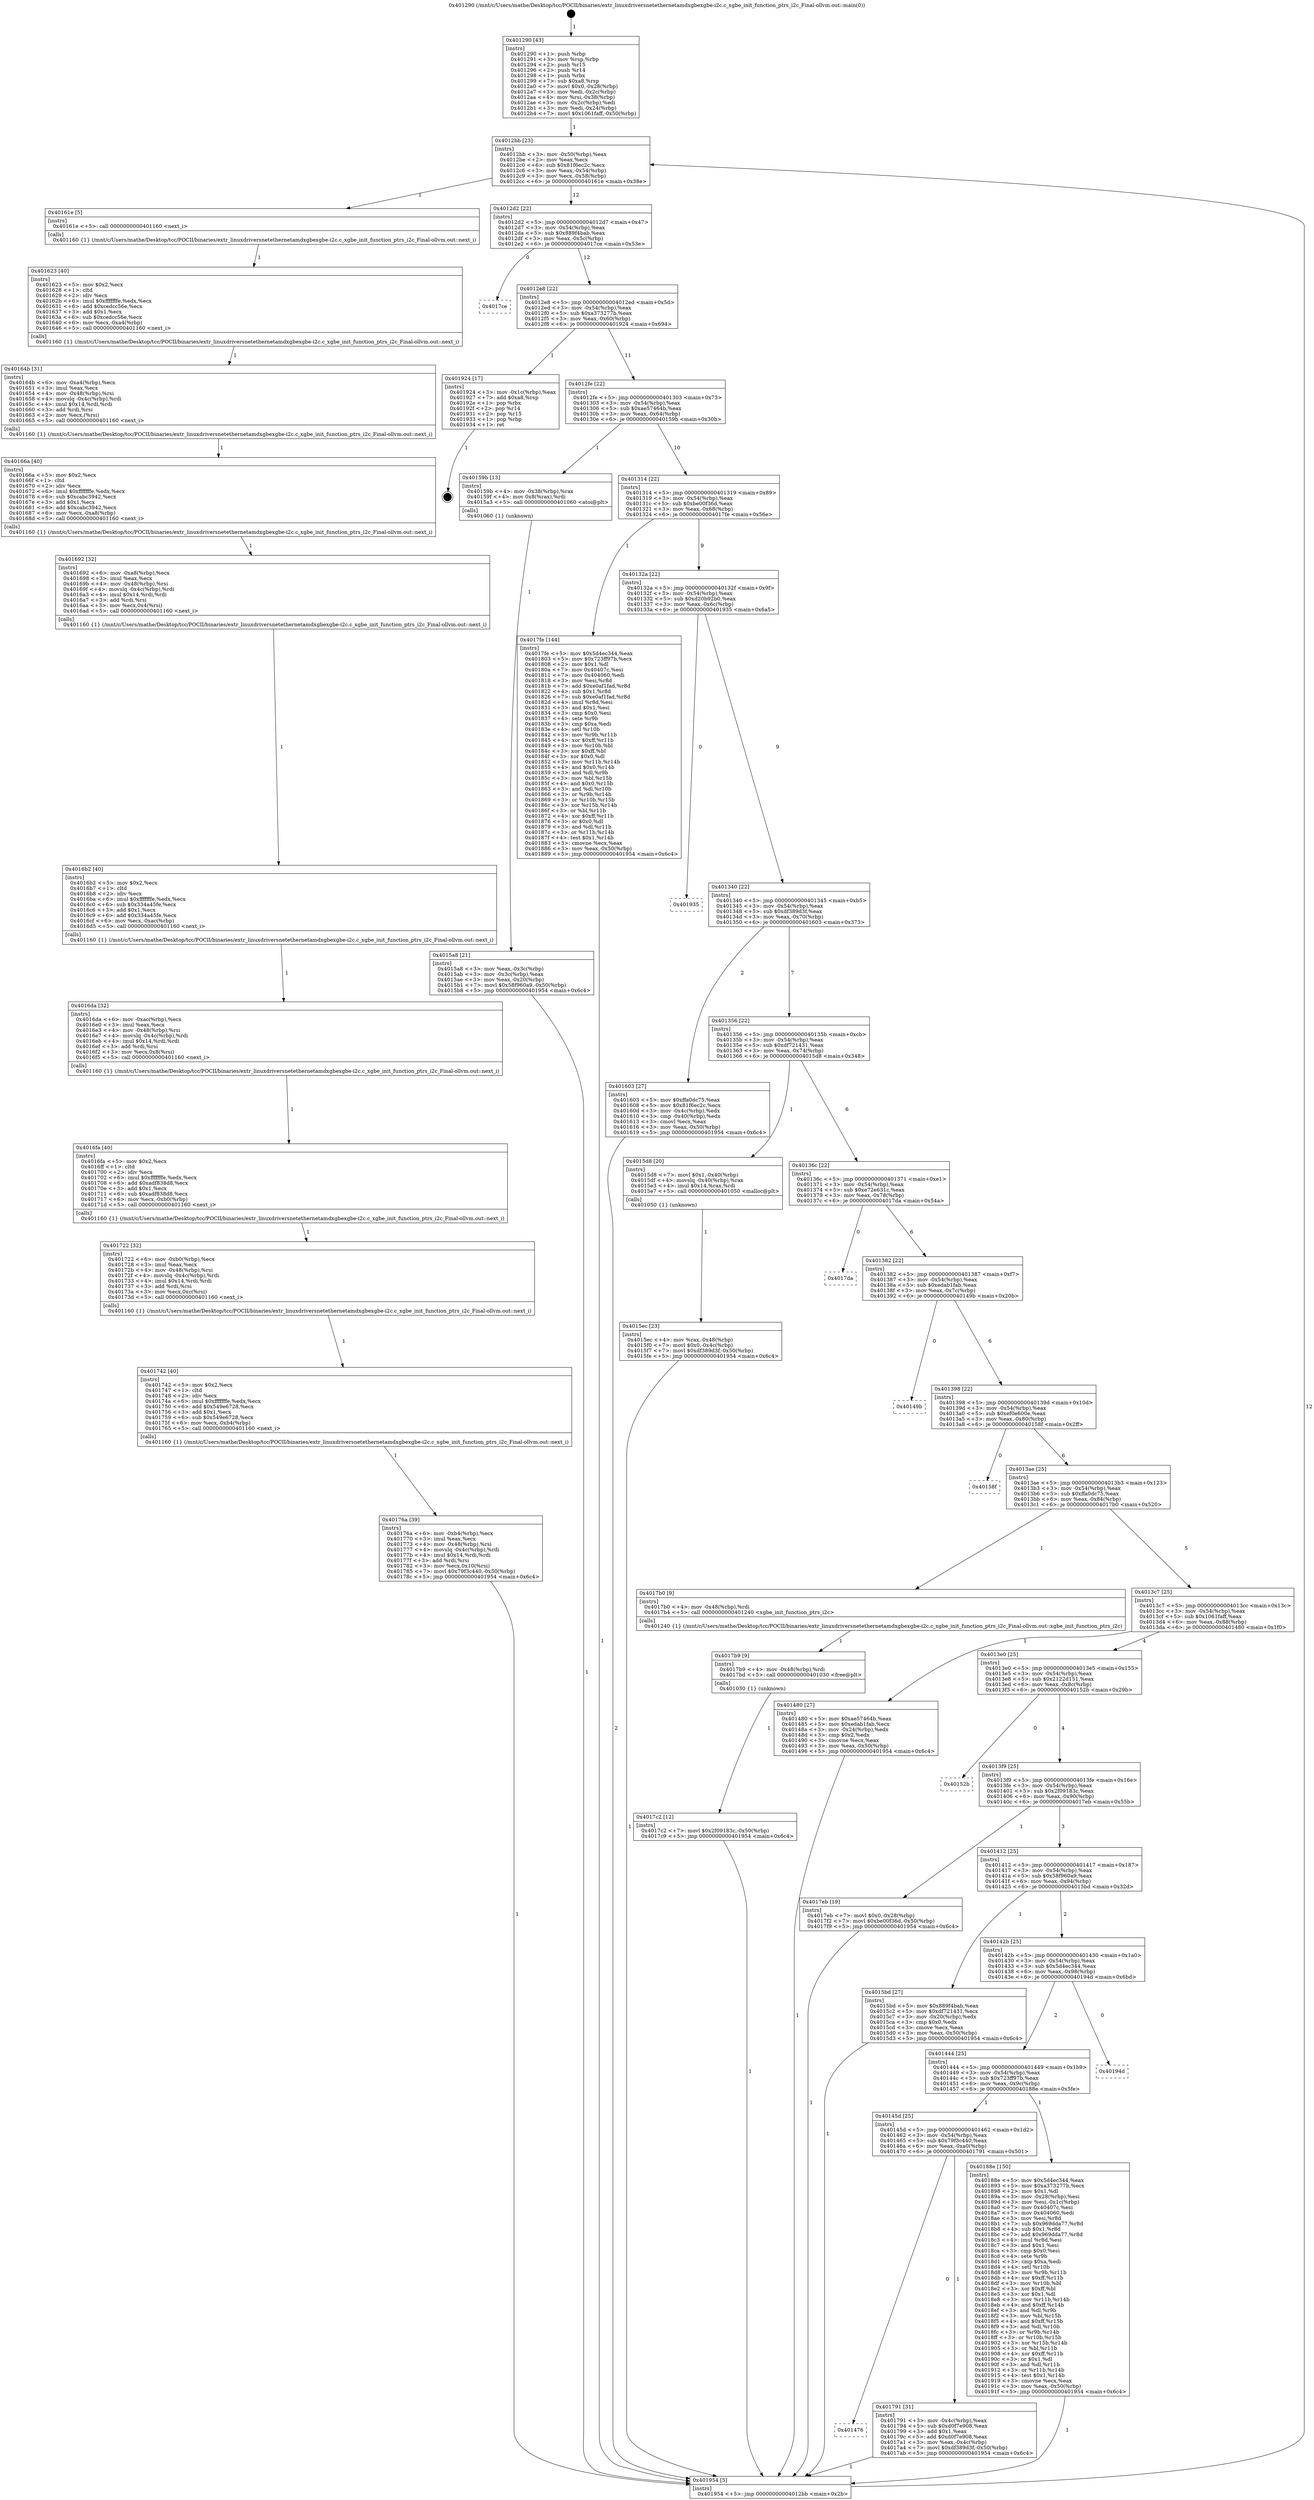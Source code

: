 digraph "0x401290" {
  label = "0x401290 (/mnt/c/Users/mathe/Desktop/tcc/POCII/binaries/extr_linuxdriversnetethernetamdxgbexgbe-i2c.c_xgbe_init_function_ptrs_i2c_Final-ollvm.out::main(0))"
  labelloc = "t"
  node[shape=record]

  Entry [label="",width=0.3,height=0.3,shape=circle,fillcolor=black,style=filled]
  "0x4012bb" [label="{
     0x4012bb [23]\l
     | [instrs]\l
     &nbsp;&nbsp;0x4012bb \<+3\>: mov -0x50(%rbp),%eax\l
     &nbsp;&nbsp;0x4012be \<+2\>: mov %eax,%ecx\l
     &nbsp;&nbsp;0x4012c0 \<+6\>: sub $0x81f6ec2c,%ecx\l
     &nbsp;&nbsp;0x4012c6 \<+3\>: mov %eax,-0x54(%rbp)\l
     &nbsp;&nbsp;0x4012c9 \<+3\>: mov %ecx,-0x58(%rbp)\l
     &nbsp;&nbsp;0x4012cc \<+6\>: je 000000000040161e \<main+0x38e\>\l
  }"]
  "0x40161e" [label="{
     0x40161e [5]\l
     | [instrs]\l
     &nbsp;&nbsp;0x40161e \<+5\>: call 0000000000401160 \<next_i\>\l
     | [calls]\l
     &nbsp;&nbsp;0x401160 \{1\} (/mnt/c/Users/mathe/Desktop/tcc/POCII/binaries/extr_linuxdriversnetethernetamdxgbexgbe-i2c.c_xgbe_init_function_ptrs_i2c_Final-ollvm.out::next_i)\l
  }"]
  "0x4012d2" [label="{
     0x4012d2 [22]\l
     | [instrs]\l
     &nbsp;&nbsp;0x4012d2 \<+5\>: jmp 00000000004012d7 \<main+0x47\>\l
     &nbsp;&nbsp;0x4012d7 \<+3\>: mov -0x54(%rbp),%eax\l
     &nbsp;&nbsp;0x4012da \<+5\>: sub $0x889f4bab,%eax\l
     &nbsp;&nbsp;0x4012df \<+3\>: mov %eax,-0x5c(%rbp)\l
     &nbsp;&nbsp;0x4012e2 \<+6\>: je 00000000004017ce \<main+0x53e\>\l
  }"]
  Exit [label="",width=0.3,height=0.3,shape=circle,fillcolor=black,style=filled,peripheries=2]
  "0x4017ce" [label="{
     0x4017ce\l
  }", style=dashed]
  "0x4012e8" [label="{
     0x4012e8 [22]\l
     | [instrs]\l
     &nbsp;&nbsp;0x4012e8 \<+5\>: jmp 00000000004012ed \<main+0x5d\>\l
     &nbsp;&nbsp;0x4012ed \<+3\>: mov -0x54(%rbp),%eax\l
     &nbsp;&nbsp;0x4012f0 \<+5\>: sub $0xa373277b,%eax\l
     &nbsp;&nbsp;0x4012f5 \<+3\>: mov %eax,-0x60(%rbp)\l
     &nbsp;&nbsp;0x4012f8 \<+6\>: je 0000000000401924 \<main+0x694\>\l
  }"]
  "0x4017c2" [label="{
     0x4017c2 [12]\l
     | [instrs]\l
     &nbsp;&nbsp;0x4017c2 \<+7\>: movl $0x2f09183c,-0x50(%rbp)\l
     &nbsp;&nbsp;0x4017c9 \<+5\>: jmp 0000000000401954 \<main+0x6c4\>\l
  }"]
  "0x401924" [label="{
     0x401924 [17]\l
     | [instrs]\l
     &nbsp;&nbsp;0x401924 \<+3\>: mov -0x1c(%rbp),%eax\l
     &nbsp;&nbsp;0x401927 \<+7\>: add $0xa8,%rsp\l
     &nbsp;&nbsp;0x40192e \<+1\>: pop %rbx\l
     &nbsp;&nbsp;0x40192f \<+2\>: pop %r14\l
     &nbsp;&nbsp;0x401931 \<+2\>: pop %r15\l
     &nbsp;&nbsp;0x401933 \<+1\>: pop %rbp\l
     &nbsp;&nbsp;0x401934 \<+1\>: ret\l
  }"]
  "0x4012fe" [label="{
     0x4012fe [22]\l
     | [instrs]\l
     &nbsp;&nbsp;0x4012fe \<+5\>: jmp 0000000000401303 \<main+0x73\>\l
     &nbsp;&nbsp;0x401303 \<+3\>: mov -0x54(%rbp),%eax\l
     &nbsp;&nbsp;0x401306 \<+5\>: sub $0xae57464b,%eax\l
     &nbsp;&nbsp;0x40130b \<+3\>: mov %eax,-0x64(%rbp)\l
     &nbsp;&nbsp;0x40130e \<+6\>: je 000000000040159b \<main+0x30b\>\l
  }"]
  "0x4017b9" [label="{
     0x4017b9 [9]\l
     | [instrs]\l
     &nbsp;&nbsp;0x4017b9 \<+4\>: mov -0x48(%rbp),%rdi\l
     &nbsp;&nbsp;0x4017bd \<+5\>: call 0000000000401030 \<free@plt\>\l
     | [calls]\l
     &nbsp;&nbsp;0x401030 \{1\} (unknown)\l
  }"]
  "0x40159b" [label="{
     0x40159b [13]\l
     | [instrs]\l
     &nbsp;&nbsp;0x40159b \<+4\>: mov -0x38(%rbp),%rax\l
     &nbsp;&nbsp;0x40159f \<+4\>: mov 0x8(%rax),%rdi\l
     &nbsp;&nbsp;0x4015a3 \<+5\>: call 0000000000401060 \<atoi@plt\>\l
     | [calls]\l
     &nbsp;&nbsp;0x401060 \{1\} (unknown)\l
  }"]
  "0x401314" [label="{
     0x401314 [22]\l
     | [instrs]\l
     &nbsp;&nbsp;0x401314 \<+5\>: jmp 0000000000401319 \<main+0x89\>\l
     &nbsp;&nbsp;0x401319 \<+3\>: mov -0x54(%rbp),%eax\l
     &nbsp;&nbsp;0x40131c \<+5\>: sub $0xbe00f36d,%eax\l
     &nbsp;&nbsp;0x401321 \<+3\>: mov %eax,-0x68(%rbp)\l
     &nbsp;&nbsp;0x401324 \<+6\>: je 00000000004017fe \<main+0x56e\>\l
  }"]
  "0x401476" [label="{
     0x401476\l
  }", style=dashed]
  "0x4017fe" [label="{
     0x4017fe [144]\l
     | [instrs]\l
     &nbsp;&nbsp;0x4017fe \<+5\>: mov $0x5d4ec344,%eax\l
     &nbsp;&nbsp;0x401803 \<+5\>: mov $0x723ff97b,%ecx\l
     &nbsp;&nbsp;0x401808 \<+2\>: mov $0x1,%dl\l
     &nbsp;&nbsp;0x40180a \<+7\>: mov 0x40407c,%esi\l
     &nbsp;&nbsp;0x401811 \<+7\>: mov 0x404060,%edi\l
     &nbsp;&nbsp;0x401818 \<+3\>: mov %esi,%r8d\l
     &nbsp;&nbsp;0x40181b \<+7\>: add $0xe0af1fad,%r8d\l
     &nbsp;&nbsp;0x401822 \<+4\>: sub $0x1,%r8d\l
     &nbsp;&nbsp;0x401826 \<+7\>: sub $0xe0af1fad,%r8d\l
     &nbsp;&nbsp;0x40182d \<+4\>: imul %r8d,%esi\l
     &nbsp;&nbsp;0x401831 \<+3\>: and $0x1,%esi\l
     &nbsp;&nbsp;0x401834 \<+3\>: cmp $0x0,%esi\l
     &nbsp;&nbsp;0x401837 \<+4\>: sete %r9b\l
     &nbsp;&nbsp;0x40183b \<+3\>: cmp $0xa,%edi\l
     &nbsp;&nbsp;0x40183e \<+4\>: setl %r10b\l
     &nbsp;&nbsp;0x401842 \<+3\>: mov %r9b,%r11b\l
     &nbsp;&nbsp;0x401845 \<+4\>: xor $0xff,%r11b\l
     &nbsp;&nbsp;0x401849 \<+3\>: mov %r10b,%bl\l
     &nbsp;&nbsp;0x40184c \<+3\>: xor $0xff,%bl\l
     &nbsp;&nbsp;0x40184f \<+3\>: xor $0x0,%dl\l
     &nbsp;&nbsp;0x401852 \<+3\>: mov %r11b,%r14b\l
     &nbsp;&nbsp;0x401855 \<+4\>: and $0x0,%r14b\l
     &nbsp;&nbsp;0x401859 \<+3\>: and %dl,%r9b\l
     &nbsp;&nbsp;0x40185c \<+3\>: mov %bl,%r15b\l
     &nbsp;&nbsp;0x40185f \<+4\>: and $0x0,%r15b\l
     &nbsp;&nbsp;0x401863 \<+3\>: and %dl,%r10b\l
     &nbsp;&nbsp;0x401866 \<+3\>: or %r9b,%r14b\l
     &nbsp;&nbsp;0x401869 \<+3\>: or %r10b,%r15b\l
     &nbsp;&nbsp;0x40186c \<+3\>: xor %r15b,%r14b\l
     &nbsp;&nbsp;0x40186f \<+3\>: or %bl,%r11b\l
     &nbsp;&nbsp;0x401872 \<+4\>: xor $0xff,%r11b\l
     &nbsp;&nbsp;0x401876 \<+3\>: or $0x0,%dl\l
     &nbsp;&nbsp;0x401879 \<+3\>: and %dl,%r11b\l
     &nbsp;&nbsp;0x40187c \<+3\>: or %r11b,%r14b\l
     &nbsp;&nbsp;0x40187f \<+4\>: test $0x1,%r14b\l
     &nbsp;&nbsp;0x401883 \<+3\>: cmovne %ecx,%eax\l
     &nbsp;&nbsp;0x401886 \<+3\>: mov %eax,-0x50(%rbp)\l
     &nbsp;&nbsp;0x401889 \<+5\>: jmp 0000000000401954 \<main+0x6c4\>\l
  }"]
  "0x40132a" [label="{
     0x40132a [22]\l
     | [instrs]\l
     &nbsp;&nbsp;0x40132a \<+5\>: jmp 000000000040132f \<main+0x9f\>\l
     &nbsp;&nbsp;0x40132f \<+3\>: mov -0x54(%rbp),%eax\l
     &nbsp;&nbsp;0x401332 \<+5\>: sub $0xd20b92b0,%eax\l
     &nbsp;&nbsp;0x401337 \<+3\>: mov %eax,-0x6c(%rbp)\l
     &nbsp;&nbsp;0x40133a \<+6\>: je 0000000000401935 \<main+0x6a5\>\l
  }"]
  "0x401791" [label="{
     0x401791 [31]\l
     | [instrs]\l
     &nbsp;&nbsp;0x401791 \<+3\>: mov -0x4c(%rbp),%eax\l
     &nbsp;&nbsp;0x401794 \<+5\>: sub $0xd0f7e908,%eax\l
     &nbsp;&nbsp;0x401799 \<+3\>: add $0x1,%eax\l
     &nbsp;&nbsp;0x40179c \<+5\>: add $0xd0f7e908,%eax\l
     &nbsp;&nbsp;0x4017a1 \<+3\>: mov %eax,-0x4c(%rbp)\l
     &nbsp;&nbsp;0x4017a4 \<+7\>: movl $0xdf389d3f,-0x50(%rbp)\l
     &nbsp;&nbsp;0x4017ab \<+5\>: jmp 0000000000401954 \<main+0x6c4\>\l
  }"]
  "0x401935" [label="{
     0x401935\l
  }", style=dashed]
  "0x401340" [label="{
     0x401340 [22]\l
     | [instrs]\l
     &nbsp;&nbsp;0x401340 \<+5\>: jmp 0000000000401345 \<main+0xb5\>\l
     &nbsp;&nbsp;0x401345 \<+3\>: mov -0x54(%rbp),%eax\l
     &nbsp;&nbsp;0x401348 \<+5\>: sub $0xdf389d3f,%eax\l
     &nbsp;&nbsp;0x40134d \<+3\>: mov %eax,-0x70(%rbp)\l
     &nbsp;&nbsp;0x401350 \<+6\>: je 0000000000401603 \<main+0x373\>\l
  }"]
  "0x40145d" [label="{
     0x40145d [25]\l
     | [instrs]\l
     &nbsp;&nbsp;0x40145d \<+5\>: jmp 0000000000401462 \<main+0x1d2\>\l
     &nbsp;&nbsp;0x401462 \<+3\>: mov -0x54(%rbp),%eax\l
     &nbsp;&nbsp;0x401465 \<+5\>: sub $0x79f3c440,%eax\l
     &nbsp;&nbsp;0x40146a \<+6\>: mov %eax,-0xa0(%rbp)\l
     &nbsp;&nbsp;0x401470 \<+6\>: je 0000000000401791 \<main+0x501\>\l
  }"]
  "0x401603" [label="{
     0x401603 [27]\l
     | [instrs]\l
     &nbsp;&nbsp;0x401603 \<+5\>: mov $0xffa0dc75,%eax\l
     &nbsp;&nbsp;0x401608 \<+5\>: mov $0x81f6ec2c,%ecx\l
     &nbsp;&nbsp;0x40160d \<+3\>: mov -0x4c(%rbp),%edx\l
     &nbsp;&nbsp;0x401610 \<+3\>: cmp -0x40(%rbp),%edx\l
     &nbsp;&nbsp;0x401613 \<+3\>: cmovl %ecx,%eax\l
     &nbsp;&nbsp;0x401616 \<+3\>: mov %eax,-0x50(%rbp)\l
     &nbsp;&nbsp;0x401619 \<+5\>: jmp 0000000000401954 \<main+0x6c4\>\l
  }"]
  "0x401356" [label="{
     0x401356 [22]\l
     | [instrs]\l
     &nbsp;&nbsp;0x401356 \<+5\>: jmp 000000000040135b \<main+0xcb\>\l
     &nbsp;&nbsp;0x40135b \<+3\>: mov -0x54(%rbp),%eax\l
     &nbsp;&nbsp;0x40135e \<+5\>: sub $0xdf721431,%eax\l
     &nbsp;&nbsp;0x401363 \<+3\>: mov %eax,-0x74(%rbp)\l
     &nbsp;&nbsp;0x401366 \<+6\>: je 00000000004015d8 \<main+0x348\>\l
  }"]
  "0x40188e" [label="{
     0x40188e [150]\l
     | [instrs]\l
     &nbsp;&nbsp;0x40188e \<+5\>: mov $0x5d4ec344,%eax\l
     &nbsp;&nbsp;0x401893 \<+5\>: mov $0xa373277b,%ecx\l
     &nbsp;&nbsp;0x401898 \<+2\>: mov $0x1,%dl\l
     &nbsp;&nbsp;0x40189a \<+3\>: mov -0x28(%rbp),%esi\l
     &nbsp;&nbsp;0x40189d \<+3\>: mov %esi,-0x1c(%rbp)\l
     &nbsp;&nbsp;0x4018a0 \<+7\>: mov 0x40407c,%esi\l
     &nbsp;&nbsp;0x4018a7 \<+7\>: mov 0x404060,%edi\l
     &nbsp;&nbsp;0x4018ae \<+3\>: mov %esi,%r8d\l
     &nbsp;&nbsp;0x4018b1 \<+7\>: sub $0x969dda77,%r8d\l
     &nbsp;&nbsp;0x4018b8 \<+4\>: sub $0x1,%r8d\l
     &nbsp;&nbsp;0x4018bc \<+7\>: add $0x969dda77,%r8d\l
     &nbsp;&nbsp;0x4018c3 \<+4\>: imul %r8d,%esi\l
     &nbsp;&nbsp;0x4018c7 \<+3\>: and $0x1,%esi\l
     &nbsp;&nbsp;0x4018ca \<+3\>: cmp $0x0,%esi\l
     &nbsp;&nbsp;0x4018cd \<+4\>: sete %r9b\l
     &nbsp;&nbsp;0x4018d1 \<+3\>: cmp $0xa,%edi\l
     &nbsp;&nbsp;0x4018d4 \<+4\>: setl %r10b\l
     &nbsp;&nbsp;0x4018d8 \<+3\>: mov %r9b,%r11b\l
     &nbsp;&nbsp;0x4018db \<+4\>: xor $0xff,%r11b\l
     &nbsp;&nbsp;0x4018df \<+3\>: mov %r10b,%bl\l
     &nbsp;&nbsp;0x4018e2 \<+3\>: xor $0xff,%bl\l
     &nbsp;&nbsp;0x4018e5 \<+3\>: xor $0x1,%dl\l
     &nbsp;&nbsp;0x4018e8 \<+3\>: mov %r11b,%r14b\l
     &nbsp;&nbsp;0x4018eb \<+4\>: and $0xff,%r14b\l
     &nbsp;&nbsp;0x4018ef \<+3\>: and %dl,%r9b\l
     &nbsp;&nbsp;0x4018f2 \<+3\>: mov %bl,%r15b\l
     &nbsp;&nbsp;0x4018f5 \<+4\>: and $0xff,%r15b\l
     &nbsp;&nbsp;0x4018f9 \<+3\>: and %dl,%r10b\l
     &nbsp;&nbsp;0x4018fc \<+3\>: or %r9b,%r14b\l
     &nbsp;&nbsp;0x4018ff \<+3\>: or %r10b,%r15b\l
     &nbsp;&nbsp;0x401902 \<+3\>: xor %r15b,%r14b\l
     &nbsp;&nbsp;0x401905 \<+3\>: or %bl,%r11b\l
     &nbsp;&nbsp;0x401908 \<+4\>: xor $0xff,%r11b\l
     &nbsp;&nbsp;0x40190c \<+3\>: or $0x1,%dl\l
     &nbsp;&nbsp;0x40190f \<+3\>: and %dl,%r11b\l
     &nbsp;&nbsp;0x401912 \<+3\>: or %r11b,%r14b\l
     &nbsp;&nbsp;0x401915 \<+4\>: test $0x1,%r14b\l
     &nbsp;&nbsp;0x401919 \<+3\>: cmovne %ecx,%eax\l
     &nbsp;&nbsp;0x40191c \<+3\>: mov %eax,-0x50(%rbp)\l
     &nbsp;&nbsp;0x40191f \<+5\>: jmp 0000000000401954 \<main+0x6c4\>\l
  }"]
  "0x4015d8" [label="{
     0x4015d8 [20]\l
     | [instrs]\l
     &nbsp;&nbsp;0x4015d8 \<+7\>: movl $0x1,-0x40(%rbp)\l
     &nbsp;&nbsp;0x4015df \<+4\>: movslq -0x40(%rbp),%rax\l
     &nbsp;&nbsp;0x4015e3 \<+4\>: imul $0x14,%rax,%rdi\l
     &nbsp;&nbsp;0x4015e7 \<+5\>: call 0000000000401050 \<malloc@plt\>\l
     | [calls]\l
     &nbsp;&nbsp;0x401050 \{1\} (unknown)\l
  }"]
  "0x40136c" [label="{
     0x40136c [22]\l
     | [instrs]\l
     &nbsp;&nbsp;0x40136c \<+5\>: jmp 0000000000401371 \<main+0xe1\>\l
     &nbsp;&nbsp;0x401371 \<+3\>: mov -0x54(%rbp),%eax\l
     &nbsp;&nbsp;0x401374 \<+5\>: sub $0xe72e631c,%eax\l
     &nbsp;&nbsp;0x401379 \<+3\>: mov %eax,-0x78(%rbp)\l
     &nbsp;&nbsp;0x40137c \<+6\>: je 00000000004017da \<main+0x54a\>\l
  }"]
  "0x401444" [label="{
     0x401444 [25]\l
     | [instrs]\l
     &nbsp;&nbsp;0x401444 \<+5\>: jmp 0000000000401449 \<main+0x1b9\>\l
     &nbsp;&nbsp;0x401449 \<+3\>: mov -0x54(%rbp),%eax\l
     &nbsp;&nbsp;0x40144c \<+5\>: sub $0x723ff97b,%eax\l
     &nbsp;&nbsp;0x401451 \<+6\>: mov %eax,-0x9c(%rbp)\l
     &nbsp;&nbsp;0x401457 \<+6\>: je 000000000040188e \<main+0x5fe\>\l
  }"]
  "0x4017da" [label="{
     0x4017da\l
  }", style=dashed]
  "0x401382" [label="{
     0x401382 [22]\l
     | [instrs]\l
     &nbsp;&nbsp;0x401382 \<+5\>: jmp 0000000000401387 \<main+0xf7\>\l
     &nbsp;&nbsp;0x401387 \<+3\>: mov -0x54(%rbp),%eax\l
     &nbsp;&nbsp;0x40138a \<+5\>: sub $0xedab1fab,%eax\l
     &nbsp;&nbsp;0x40138f \<+3\>: mov %eax,-0x7c(%rbp)\l
     &nbsp;&nbsp;0x401392 \<+6\>: je 000000000040149b \<main+0x20b\>\l
  }"]
  "0x40194d" [label="{
     0x40194d\l
  }", style=dashed]
  "0x40149b" [label="{
     0x40149b\l
  }", style=dashed]
  "0x401398" [label="{
     0x401398 [22]\l
     | [instrs]\l
     &nbsp;&nbsp;0x401398 \<+5\>: jmp 000000000040139d \<main+0x10d\>\l
     &nbsp;&nbsp;0x40139d \<+3\>: mov -0x54(%rbp),%eax\l
     &nbsp;&nbsp;0x4013a0 \<+5\>: sub $0xef0e600e,%eax\l
     &nbsp;&nbsp;0x4013a5 \<+3\>: mov %eax,-0x80(%rbp)\l
     &nbsp;&nbsp;0x4013a8 \<+6\>: je 000000000040158f \<main+0x2ff\>\l
  }"]
  "0x40176a" [label="{
     0x40176a [39]\l
     | [instrs]\l
     &nbsp;&nbsp;0x40176a \<+6\>: mov -0xb4(%rbp),%ecx\l
     &nbsp;&nbsp;0x401770 \<+3\>: imul %eax,%ecx\l
     &nbsp;&nbsp;0x401773 \<+4\>: mov -0x48(%rbp),%rsi\l
     &nbsp;&nbsp;0x401777 \<+4\>: movslq -0x4c(%rbp),%rdi\l
     &nbsp;&nbsp;0x40177b \<+4\>: imul $0x14,%rdi,%rdi\l
     &nbsp;&nbsp;0x40177f \<+3\>: add %rdi,%rsi\l
     &nbsp;&nbsp;0x401782 \<+3\>: mov %ecx,0x10(%rsi)\l
     &nbsp;&nbsp;0x401785 \<+7\>: movl $0x79f3c440,-0x50(%rbp)\l
     &nbsp;&nbsp;0x40178c \<+5\>: jmp 0000000000401954 \<main+0x6c4\>\l
  }"]
  "0x40158f" [label="{
     0x40158f\l
  }", style=dashed]
  "0x4013ae" [label="{
     0x4013ae [25]\l
     | [instrs]\l
     &nbsp;&nbsp;0x4013ae \<+5\>: jmp 00000000004013b3 \<main+0x123\>\l
     &nbsp;&nbsp;0x4013b3 \<+3\>: mov -0x54(%rbp),%eax\l
     &nbsp;&nbsp;0x4013b6 \<+5\>: sub $0xffa0dc75,%eax\l
     &nbsp;&nbsp;0x4013bb \<+6\>: mov %eax,-0x84(%rbp)\l
     &nbsp;&nbsp;0x4013c1 \<+6\>: je 00000000004017b0 \<main+0x520\>\l
  }"]
  "0x401742" [label="{
     0x401742 [40]\l
     | [instrs]\l
     &nbsp;&nbsp;0x401742 \<+5\>: mov $0x2,%ecx\l
     &nbsp;&nbsp;0x401747 \<+1\>: cltd\l
     &nbsp;&nbsp;0x401748 \<+2\>: idiv %ecx\l
     &nbsp;&nbsp;0x40174a \<+6\>: imul $0xfffffffe,%edx,%ecx\l
     &nbsp;&nbsp;0x401750 \<+6\>: add $0x549e6728,%ecx\l
     &nbsp;&nbsp;0x401756 \<+3\>: add $0x1,%ecx\l
     &nbsp;&nbsp;0x401759 \<+6\>: sub $0x549e6728,%ecx\l
     &nbsp;&nbsp;0x40175f \<+6\>: mov %ecx,-0xb4(%rbp)\l
     &nbsp;&nbsp;0x401765 \<+5\>: call 0000000000401160 \<next_i\>\l
     | [calls]\l
     &nbsp;&nbsp;0x401160 \{1\} (/mnt/c/Users/mathe/Desktop/tcc/POCII/binaries/extr_linuxdriversnetethernetamdxgbexgbe-i2c.c_xgbe_init_function_ptrs_i2c_Final-ollvm.out::next_i)\l
  }"]
  "0x4017b0" [label="{
     0x4017b0 [9]\l
     | [instrs]\l
     &nbsp;&nbsp;0x4017b0 \<+4\>: mov -0x48(%rbp),%rdi\l
     &nbsp;&nbsp;0x4017b4 \<+5\>: call 0000000000401240 \<xgbe_init_function_ptrs_i2c\>\l
     | [calls]\l
     &nbsp;&nbsp;0x401240 \{1\} (/mnt/c/Users/mathe/Desktop/tcc/POCII/binaries/extr_linuxdriversnetethernetamdxgbexgbe-i2c.c_xgbe_init_function_ptrs_i2c_Final-ollvm.out::xgbe_init_function_ptrs_i2c)\l
  }"]
  "0x4013c7" [label="{
     0x4013c7 [25]\l
     | [instrs]\l
     &nbsp;&nbsp;0x4013c7 \<+5\>: jmp 00000000004013cc \<main+0x13c\>\l
     &nbsp;&nbsp;0x4013cc \<+3\>: mov -0x54(%rbp),%eax\l
     &nbsp;&nbsp;0x4013cf \<+5\>: sub $0x1061faff,%eax\l
     &nbsp;&nbsp;0x4013d4 \<+6\>: mov %eax,-0x88(%rbp)\l
     &nbsp;&nbsp;0x4013da \<+6\>: je 0000000000401480 \<main+0x1f0\>\l
  }"]
  "0x401722" [label="{
     0x401722 [32]\l
     | [instrs]\l
     &nbsp;&nbsp;0x401722 \<+6\>: mov -0xb0(%rbp),%ecx\l
     &nbsp;&nbsp;0x401728 \<+3\>: imul %eax,%ecx\l
     &nbsp;&nbsp;0x40172b \<+4\>: mov -0x48(%rbp),%rsi\l
     &nbsp;&nbsp;0x40172f \<+4\>: movslq -0x4c(%rbp),%rdi\l
     &nbsp;&nbsp;0x401733 \<+4\>: imul $0x14,%rdi,%rdi\l
     &nbsp;&nbsp;0x401737 \<+3\>: add %rdi,%rsi\l
     &nbsp;&nbsp;0x40173a \<+3\>: mov %ecx,0xc(%rsi)\l
     &nbsp;&nbsp;0x40173d \<+5\>: call 0000000000401160 \<next_i\>\l
     | [calls]\l
     &nbsp;&nbsp;0x401160 \{1\} (/mnt/c/Users/mathe/Desktop/tcc/POCII/binaries/extr_linuxdriversnetethernetamdxgbexgbe-i2c.c_xgbe_init_function_ptrs_i2c_Final-ollvm.out::next_i)\l
  }"]
  "0x401480" [label="{
     0x401480 [27]\l
     | [instrs]\l
     &nbsp;&nbsp;0x401480 \<+5\>: mov $0xae57464b,%eax\l
     &nbsp;&nbsp;0x401485 \<+5\>: mov $0xedab1fab,%ecx\l
     &nbsp;&nbsp;0x40148a \<+3\>: mov -0x24(%rbp),%edx\l
     &nbsp;&nbsp;0x40148d \<+3\>: cmp $0x2,%edx\l
     &nbsp;&nbsp;0x401490 \<+3\>: cmovne %ecx,%eax\l
     &nbsp;&nbsp;0x401493 \<+3\>: mov %eax,-0x50(%rbp)\l
     &nbsp;&nbsp;0x401496 \<+5\>: jmp 0000000000401954 \<main+0x6c4\>\l
  }"]
  "0x4013e0" [label="{
     0x4013e0 [25]\l
     | [instrs]\l
     &nbsp;&nbsp;0x4013e0 \<+5\>: jmp 00000000004013e5 \<main+0x155\>\l
     &nbsp;&nbsp;0x4013e5 \<+3\>: mov -0x54(%rbp),%eax\l
     &nbsp;&nbsp;0x4013e8 \<+5\>: sub $0x2122d151,%eax\l
     &nbsp;&nbsp;0x4013ed \<+6\>: mov %eax,-0x8c(%rbp)\l
     &nbsp;&nbsp;0x4013f3 \<+6\>: je 000000000040152b \<main+0x29b\>\l
  }"]
  "0x401954" [label="{
     0x401954 [5]\l
     | [instrs]\l
     &nbsp;&nbsp;0x401954 \<+5\>: jmp 00000000004012bb \<main+0x2b\>\l
  }"]
  "0x401290" [label="{
     0x401290 [43]\l
     | [instrs]\l
     &nbsp;&nbsp;0x401290 \<+1\>: push %rbp\l
     &nbsp;&nbsp;0x401291 \<+3\>: mov %rsp,%rbp\l
     &nbsp;&nbsp;0x401294 \<+2\>: push %r15\l
     &nbsp;&nbsp;0x401296 \<+2\>: push %r14\l
     &nbsp;&nbsp;0x401298 \<+1\>: push %rbx\l
     &nbsp;&nbsp;0x401299 \<+7\>: sub $0xa8,%rsp\l
     &nbsp;&nbsp;0x4012a0 \<+7\>: movl $0x0,-0x28(%rbp)\l
     &nbsp;&nbsp;0x4012a7 \<+3\>: mov %edi,-0x2c(%rbp)\l
     &nbsp;&nbsp;0x4012aa \<+4\>: mov %rsi,-0x38(%rbp)\l
     &nbsp;&nbsp;0x4012ae \<+3\>: mov -0x2c(%rbp),%edi\l
     &nbsp;&nbsp;0x4012b1 \<+3\>: mov %edi,-0x24(%rbp)\l
     &nbsp;&nbsp;0x4012b4 \<+7\>: movl $0x1061faff,-0x50(%rbp)\l
  }"]
  "0x4015a8" [label="{
     0x4015a8 [21]\l
     | [instrs]\l
     &nbsp;&nbsp;0x4015a8 \<+3\>: mov %eax,-0x3c(%rbp)\l
     &nbsp;&nbsp;0x4015ab \<+3\>: mov -0x3c(%rbp),%eax\l
     &nbsp;&nbsp;0x4015ae \<+3\>: mov %eax,-0x20(%rbp)\l
     &nbsp;&nbsp;0x4015b1 \<+7\>: movl $0x58f960a9,-0x50(%rbp)\l
     &nbsp;&nbsp;0x4015b8 \<+5\>: jmp 0000000000401954 \<main+0x6c4\>\l
  }"]
  "0x4016fa" [label="{
     0x4016fa [40]\l
     | [instrs]\l
     &nbsp;&nbsp;0x4016fa \<+5\>: mov $0x2,%ecx\l
     &nbsp;&nbsp;0x4016ff \<+1\>: cltd\l
     &nbsp;&nbsp;0x401700 \<+2\>: idiv %ecx\l
     &nbsp;&nbsp;0x401702 \<+6\>: imul $0xfffffffe,%edx,%ecx\l
     &nbsp;&nbsp;0x401708 \<+6\>: add $0xadf838d8,%ecx\l
     &nbsp;&nbsp;0x40170e \<+3\>: add $0x1,%ecx\l
     &nbsp;&nbsp;0x401711 \<+6\>: sub $0xadf838d8,%ecx\l
     &nbsp;&nbsp;0x401717 \<+6\>: mov %ecx,-0xb0(%rbp)\l
     &nbsp;&nbsp;0x40171d \<+5\>: call 0000000000401160 \<next_i\>\l
     | [calls]\l
     &nbsp;&nbsp;0x401160 \{1\} (/mnt/c/Users/mathe/Desktop/tcc/POCII/binaries/extr_linuxdriversnetethernetamdxgbexgbe-i2c.c_xgbe_init_function_ptrs_i2c_Final-ollvm.out::next_i)\l
  }"]
  "0x40152b" [label="{
     0x40152b\l
  }", style=dashed]
  "0x4013f9" [label="{
     0x4013f9 [25]\l
     | [instrs]\l
     &nbsp;&nbsp;0x4013f9 \<+5\>: jmp 00000000004013fe \<main+0x16e\>\l
     &nbsp;&nbsp;0x4013fe \<+3\>: mov -0x54(%rbp),%eax\l
     &nbsp;&nbsp;0x401401 \<+5\>: sub $0x2f09183c,%eax\l
     &nbsp;&nbsp;0x401406 \<+6\>: mov %eax,-0x90(%rbp)\l
     &nbsp;&nbsp;0x40140c \<+6\>: je 00000000004017eb \<main+0x55b\>\l
  }"]
  "0x4016da" [label="{
     0x4016da [32]\l
     | [instrs]\l
     &nbsp;&nbsp;0x4016da \<+6\>: mov -0xac(%rbp),%ecx\l
     &nbsp;&nbsp;0x4016e0 \<+3\>: imul %eax,%ecx\l
     &nbsp;&nbsp;0x4016e3 \<+4\>: mov -0x48(%rbp),%rsi\l
     &nbsp;&nbsp;0x4016e7 \<+4\>: movslq -0x4c(%rbp),%rdi\l
     &nbsp;&nbsp;0x4016eb \<+4\>: imul $0x14,%rdi,%rdi\l
     &nbsp;&nbsp;0x4016ef \<+3\>: add %rdi,%rsi\l
     &nbsp;&nbsp;0x4016f2 \<+3\>: mov %ecx,0x8(%rsi)\l
     &nbsp;&nbsp;0x4016f5 \<+5\>: call 0000000000401160 \<next_i\>\l
     | [calls]\l
     &nbsp;&nbsp;0x401160 \{1\} (/mnt/c/Users/mathe/Desktop/tcc/POCII/binaries/extr_linuxdriversnetethernetamdxgbexgbe-i2c.c_xgbe_init_function_ptrs_i2c_Final-ollvm.out::next_i)\l
  }"]
  "0x4017eb" [label="{
     0x4017eb [19]\l
     | [instrs]\l
     &nbsp;&nbsp;0x4017eb \<+7\>: movl $0x0,-0x28(%rbp)\l
     &nbsp;&nbsp;0x4017f2 \<+7\>: movl $0xbe00f36d,-0x50(%rbp)\l
     &nbsp;&nbsp;0x4017f9 \<+5\>: jmp 0000000000401954 \<main+0x6c4\>\l
  }"]
  "0x401412" [label="{
     0x401412 [25]\l
     | [instrs]\l
     &nbsp;&nbsp;0x401412 \<+5\>: jmp 0000000000401417 \<main+0x187\>\l
     &nbsp;&nbsp;0x401417 \<+3\>: mov -0x54(%rbp),%eax\l
     &nbsp;&nbsp;0x40141a \<+5\>: sub $0x58f960a9,%eax\l
     &nbsp;&nbsp;0x40141f \<+6\>: mov %eax,-0x94(%rbp)\l
     &nbsp;&nbsp;0x401425 \<+6\>: je 00000000004015bd \<main+0x32d\>\l
  }"]
  "0x4016b2" [label="{
     0x4016b2 [40]\l
     | [instrs]\l
     &nbsp;&nbsp;0x4016b2 \<+5\>: mov $0x2,%ecx\l
     &nbsp;&nbsp;0x4016b7 \<+1\>: cltd\l
     &nbsp;&nbsp;0x4016b8 \<+2\>: idiv %ecx\l
     &nbsp;&nbsp;0x4016ba \<+6\>: imul $0xfffffffe,%edx,%ecx\l
     &nbsp;&nbsp;0x4016c0 \<+6\>: sub $0x334a45fe,%ecx\l
     &nbsp;&nbsp;0x4016c6 \<+3\>: add $0x1,%ecx\l
     &nbsp;&nbsp;0x4016c9 \<+6\>: add $0x334a45fe,%ecx\l
     &nbsp;&nbsp;0x4016cf \<+6\>: mov %ecx,-0xac(%rbp)\l
     &nbsp;&nbsp;0x4016d5 \<+5\>: call 0000000000401160 \<next_i\>\l
     | [calls]\l
     &nbsp;&nbsp;0x401160 \{1\} (/mnt/c/Users/mathe/Desktop/tcc/POCII/binaries/extr_linuxdriversnetethernetamdxgbexgbe-i2c.c_xgbe_init_function_ptrs_i2c_Final-ollvm.out::next_i)\l
  }"]
  "0x4015bd" [label="{
     0x4015bd [27]\l
     | [instrs]\l
     &nbsp;&nbsp;0x4015bd \<+5\>: mov $0x889f4bab,%eax\l
     &nbsp;&nbsp;0x4015c2 \<+5\>: mov $0xdf721431,%ecx\l
     &nbsp;&nbsp;0x4015c7 \<+3\>: mov -0x20(%rbp),%edx\l
     &nbsp;&nbsp;0x4015ca \<+3\>: cmp $0x0,%edx\l
     &nbsp;&nbsp;0x4015cd \<+3\>: cmove %ecx,%eax\l
     &nbsp;&nbsp;0x4015d0 \<+3\>: mov %eax,-0x50(%rbp)\l
     &nbsp;&nbsp;0x4015d3 \<+5\>: jmp 0000000000401954 \<main+0x6c4\>\l
  }"]
  "0x40142b" [label="{
     0x40142b [25]\l
     | [instrs]\l
     &nbsp;&nbsp;0x40142b \<+5\>: jmp 0000000000401430 \<main+0x1a0\>\l
     &nbsp;&nbsp;0x401430 \<+3\>: mov -0x54(%rbp),%eax\l
     &nbsp;&nbsp;0x401433 \<+5\>: sub $0x5d4ec344,%eax\l
     &nbsp;&nbsp;0x401438 \<+6\>: mov %eax,-0x98(%rbp)\l
     &nbsp;&nbsp;0x40143e \<+6\>: je 000000000040194d \<main+0x6bd\>\l
  }"]
  "0x4015ec" [label="{
     0x4015ec [23]\l
     | [instrs]\l
     &nbsp;&nbsp;0x4015ec \<+4\>: mov %rax,-0x48(%rbp)\l
     &nbsp;&nbsp;0x4015f0 \<+7\>: movl $0x0,-0x4c(%rbp)\l
     &nbsp;&nbsp;0x4015f7 \<+7\>: movl $0xdf389d3f,-0x50(%rbp)\l
     &nbsp;&nbsp;0x4015fe \<+5\>: jmp 0000000000401954 \<main+0x6c4\>\l
  }"]
  "0x401623" [label="{
     0x401623 [40]\l
     | [instrs]\l
     &nbsp;&nbsp;0x401623 \<+5\>: mov $0x2,%ecx\l
     &nbsp;&nbsp;0x401628 \<+1\>: cltd\l
     &nbsp;&nbsp;0x401629 \<+2\>: idiv %ecx\l
     &nbsp;&nbsp;0x40162b \<+6\>: imul $0xfffffffe,%edx,%ecx\l
     &nbsp;&nbsp;0x401631 \<+6\>: add $0xcedcc56e,%ecx\l
     &nbsp;&nbsp;0x401637 \<+3\>: add $0x1,%ecx\l
     &nbsp;&nbsp;0x40163a \<+6\>: sub $0xcedcc56e,%ecx\l
     &nbsp;&nbsp;0x401640 \<+6\>: mov %ecx,-0xa4(%rbp)\l
     &nbsp;&nbsp;0x401646 \<+5\>: call 0000000000401160 \<next_i\>\l
     | [calls]\l
     &nbsp;&nbsp;0x401160 \{1\} (/mnt/c/Users/mathe/Desktop/tcc/POCII/binaries/extr_linuxdriversnetethernetamdxgbexgbe-i2c.c_xgbe_init_function_ptrs_i2c_Final-ollvm.out::next_i)\l
  }"]
  "0x40164b" [label="{
     0x40164b [31]\l
     | [instrs]\l
     &nbsp;&nbsp;0x40164b \<+6\>: mov -0xa4(%rbp),%ecx\l
     &nbsp;&nbsp;0x401651 \<+3\>: imul %eax,%ecx\l
     &nbsp;&nbsp;0x401654 \<+4\>: mov -0x48(%rbp),%rsi\l
     &nbsp;&nbsp;0x401658 \<+4\>: movslq -0x4c(%rbp),%rdi\l
     &nbsp;&nbsp;0x40165c \<+4\>: imul $0x14,%rdi,%rdi\l
     &nbsp;&nbsp;0x401660 \<+3\>: add %rdi,%rsi\l
     &nbsp;&nbsp;0x401663 \<+2\>: mov %ecx,(%rsi)\l
     &nbsp;&nbsp;0x401665 \<+5\>: call 0000000000401160 \<next_i\>\l
     | [calls]\l
     &nbsp;&nbsp;0x401160 \{1\} (/mnt/c/Users/mathe/Desktop/tcc/POCII/binaries/extr_linuxdriversnetethernetamdxgbexgbe-i2c.c_xgbe_init_function_ptrs_i2c_Final-ollvm.out::next_i)\l
  }"]
  "0x40166a" [label="{
     0x40166a [40]\l
     | [instrs]\l
     &nbsp;&nbsp;0x40166a \<+5\>: mov $0x2,%ecx\l
     &nbsp;&nbsp;0x40166f \<+1\>: cltd\l
     &nbsp;&nbsp;0x401670 \<+2\>: idiv %ecx\l
     &nbsp;&nbsp;0x401672 \<+6\>: imul $0xfffffffe,%edx,%ecx\l
     &nbsp;&nbsp;0x401678 \<+6\>: sub $0xcabc3942,%ecx\l
     &nbsp;&nbsp;0x40167e \<+3\>: add $0x1,%ecx\l
     &nbsp;&nbsp;0x401681 \<+6\>: add $0xcabc3942,%ecx\l
     &nbsp;&nbsp;0x401687 \<+6\>: mov %ecx,-0xa8(%rbp)\l
     &nbsp;&nbsp;0x40168d \<+5\>: call 0000000000401160 \<next_i\>\l
     | [calls]\l
     &nbsp;&nbsp;0x401160 \{1\} (/mnt/c/Users/mathe/Desktop/tcc/POCII/binaries/extr_linuxdriversnetethernetamdxgbexgbe-i2c.c_xgbe_init_function_ptrs_i2c_Final-ollvm.out::next_i)\l
  }"]
  "0x401692" [label="{
     0x401692 [32]\l
     | [instrs]\l
     &nbsp;&nbsp;0x401692 \<+6\>: mov -0xa8(%rbp),%ecx\l
     &nbsp;&nbsp;0x401698 \<+3\>: imul %eax,%ecx\l
     &nbsp;&nbsp;0x40169b \<+4\>: mov -0x48(%rbp),%rsi\l
     &nbsp;&nbsp;0x40169f \<+4\>: movslq -0x4c(%rbp),%rdi\l
     &nbsp;&nbsp;0x4016a3 \<+4\>: imul $0x14,%rdi,%rdi\l
     &nbsp;&nbsp;0x4016a7 \<+3\>: add %rdi,%rsi\l
     &nbsp;&nbsp;0x4016aa \<+3\>: mov %ecx,0x4(%rsi)\l
     &nbsp;&nbsp;0x4016ad \<+5\>: call 0000000000401160 \<next_i\>\l
     | [calls]\l
     &nbsp;&nbsp;0x401160 \{1\} (/mnt/c/Users/mathe/Desktop/tcc/POCII/binaries/extr_linuxdriversnetethernetamdxgbexgbe-i2c.c_xgbe_init_function_ptrs_i2c_Final-ollvm.out::next_i)\l
  }"]
  Entry -> "0x401290" [label=" 1"]
  "0x4012bb" -> "0x40161e" [label=" 1"]
  "0x4012bb" -> "0x4012d2" [label=" 12"]
  "0x401924" -> Exit [label=" 1"]
  "0x4012d2" -> "0x4017ce" [label=" 0"]
  "0x4012d2" -> "0x4012e8" [label=" 12"]
  "0x40188e" -> "0x401954" [label=" 1"]
  "0x4012e8" -> "0x401924" [label=" 1"]
  "0x4012e8" -> "0x4012fe" [label=" 11"]
  "0x4017fe" -> "0x401954" [label=" 1"]
  "0x4012fe" -> "0x40159b" [label=" 1"]
  "0x4012fe" -> "0x401314" [label=" 10"]
  "0x4017eb" -> "0x401954" [label=" 1"]
  "0x401314" -> "0x4017fe" [label=" 1"]
  "0x401314" -> "0x40132a" [label=" 9"]
  "0x4017c2" -> "0x401954" [label=" 1"]
  "0x40132a" -> "0x401935" [label=" 0"]
  "0x40132a" -> "0x401340" [label=" 9"]
  "0x4017b9" -> "0x4017c2" [label=" 1"]
  "0x401340" -> "0x401603" [label=" 2"]
  "0x401340" -> "0x401356" [label=" 7"]
  "0x401791" -> "0x401954" [label=" 1"]
  "0x401356" -> "0x4015d8" [label=" 1"]
  "0x401356" -> "0x40136c" [label=" 6"]
  "0x40145d" -> "0x401476" [label=" 0"]
  "0x40136c" -> "0x4017da" [label=" 0"]
  "0x40136c" -> "0x401382" [label=" 6"]
  "0x4017b0" -> "0x4017b9" [label=" 1"]
  "0x401382" -> "0x40149b" [label=" 0"]
  "0x401382" -> "0x401398" [label=" 6"]
  "0x401444" -> "0x40145d" [label=" 1"]
  "0x401398" -> "0x40158f" [label=" 0"]
  "0x401398" -> "0x4013ae" [label=" 6"]
  "0x40145d" -> "0x401791" [label=" 1"]
  "0x4013ae" -> "0x4017b0" [label=" 1"]
  "0x4013ae" -> "0x4013c7" [label=" 5"]
  "0x40142b" -> "0x401444" [label=" 2"]
  "0x4013c7" -> "0x401480" [label=" 1"]
  "0x4013c7" -> "0x4013e0" [label=" 4"]
  "0x401480" -> "0x401954" [label=" 1"]
  "0x401290" -> "0x4012bb" [label=" 1"]
  "0x401954" -> "0x4012bb" [label=" 12"]
  "0x40159b" -> "0x4015a8" [label=" 1"]
  "0x4015a8" -> "0x401954" [label=" 1"]
  "0x40142b" -> "0x40194d" [label=" 0"]
  "0x4013e0" -> "0x40152b" [label=" 0"]
  "0x4013e0" -> "0x4013f9" [label=" 4"]
  "0x401444" -> "0x40188e" [label=" 1"]
  "0x4013f9" -> "0x4017eb" [label=" 1"]
  "0x4013f9" -> "0x401412" [label=" 3"]
  "0x40176a" -> "0x401954" [label=" 1"]
  "0x401412" -> "0x4015bd" [label=" 1"]
  "0x401412" -> "0x40142b" [label=" 2"]
  "0x4015bd" -> "0x401954" [label=" 1"]
  "0x4015d8" -> "0x4015ec" [label=" 1"]
  "0x4015ec" -> "0x401954" [label=" 1"]
  "0x401603" -> "0x401954" [label=" 2"]
  "0x40161e" -> "0x401623" [label=" 1"]
  "0x401623" -> "0x40164b" [label=" 1"]
  "0x40164b" -> "0x40166a" [label=" 1"]
  "0x40166a" -> "0x401692" [label=" 1"]
  "0x401692" -> "0x4016b2" [label=" 1"]
  "0x4016b2" -> "0x4016da" [label=" 1"]
  "0x4016da" -> "0x4016fa" [label=" 1"]
  "0x4016fa" -> "0x401722" [label=" 1"]
  "0x401722" -> "0x401742" [label=" 1"]
  "0x401742" -> "0x40176a" [label=" 1"]
}
